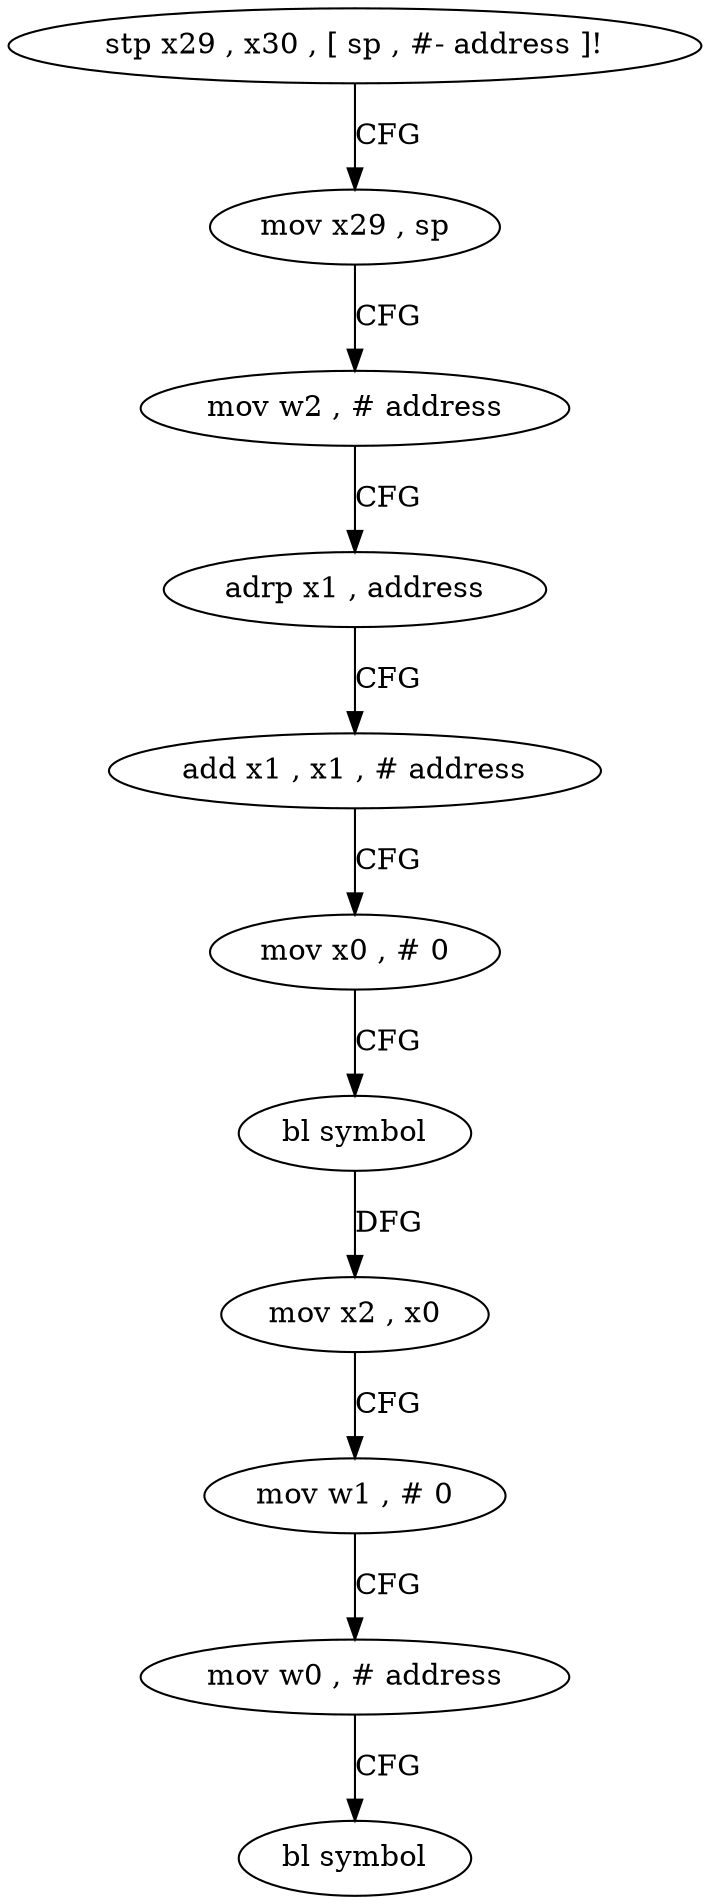 digraph "func" {
"4202996" [label = "stp x29 , x30 , [ sp , #- address ]!" ]
"4203000" [label = "mov x29 , sp" ]
"4203004" [label = "mov w2 , # address" ]
"4203008" [label = "adrp x1 , address" ]
"4203012" [label = "add x1 , x1 , # address" ]
"4203016" [label = "mov x0 , # 0" ]
"4203020" [label = "bl symbol" ]
"4203024" [label = "mov x2 , x0" ]
"4203028" [label = "mov w1 , # 0" ]
"4203032" [label = "mov w0 , # address" ]
"4203036" [label = "bl symbol" ]
"4202996" -> "4203000" [ label = "CFG" ]
"4203000" -> "4203004" [ label = "CFG" ]
"4203004" -> "4203008" [ label = "CFG" ]
"4203008" -> "4203012" [ label = "CFG" ]
"4203012" -> "4203016" [ label = "CFG" ]
"4203016" -> "4203020" [ label = "CFG" ]
"4203020" -> "4203024" [ label = "DFG" ]
"4203024" -> "4203028" [ label = "CFG" ]
"4203028" -> "4203032" [ label = "CFG" ]
"4203032" -> "4203036" [ label = "CFG" ]
}
